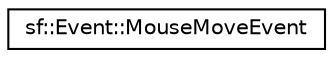 digraph "Graphical Class Hierarchy"
{
  edge [fontname="Helvetica",fontsize="10",labelfontname="Helvetica",labelfontsize="10"];
  node [fontname="Helvetica",fontsize="10",shape=record];
  rankdir="LR";
  Node0 [label="sf::Event::MouseMoveEvent",height=0.2,width=0.4,color="black", fillcolor="white", style="filled",URL="$structsf_1_1_event_1_1_mouse_move_event.html",tooltip="Mouse move event parameters (MouseMoved) "];
}
